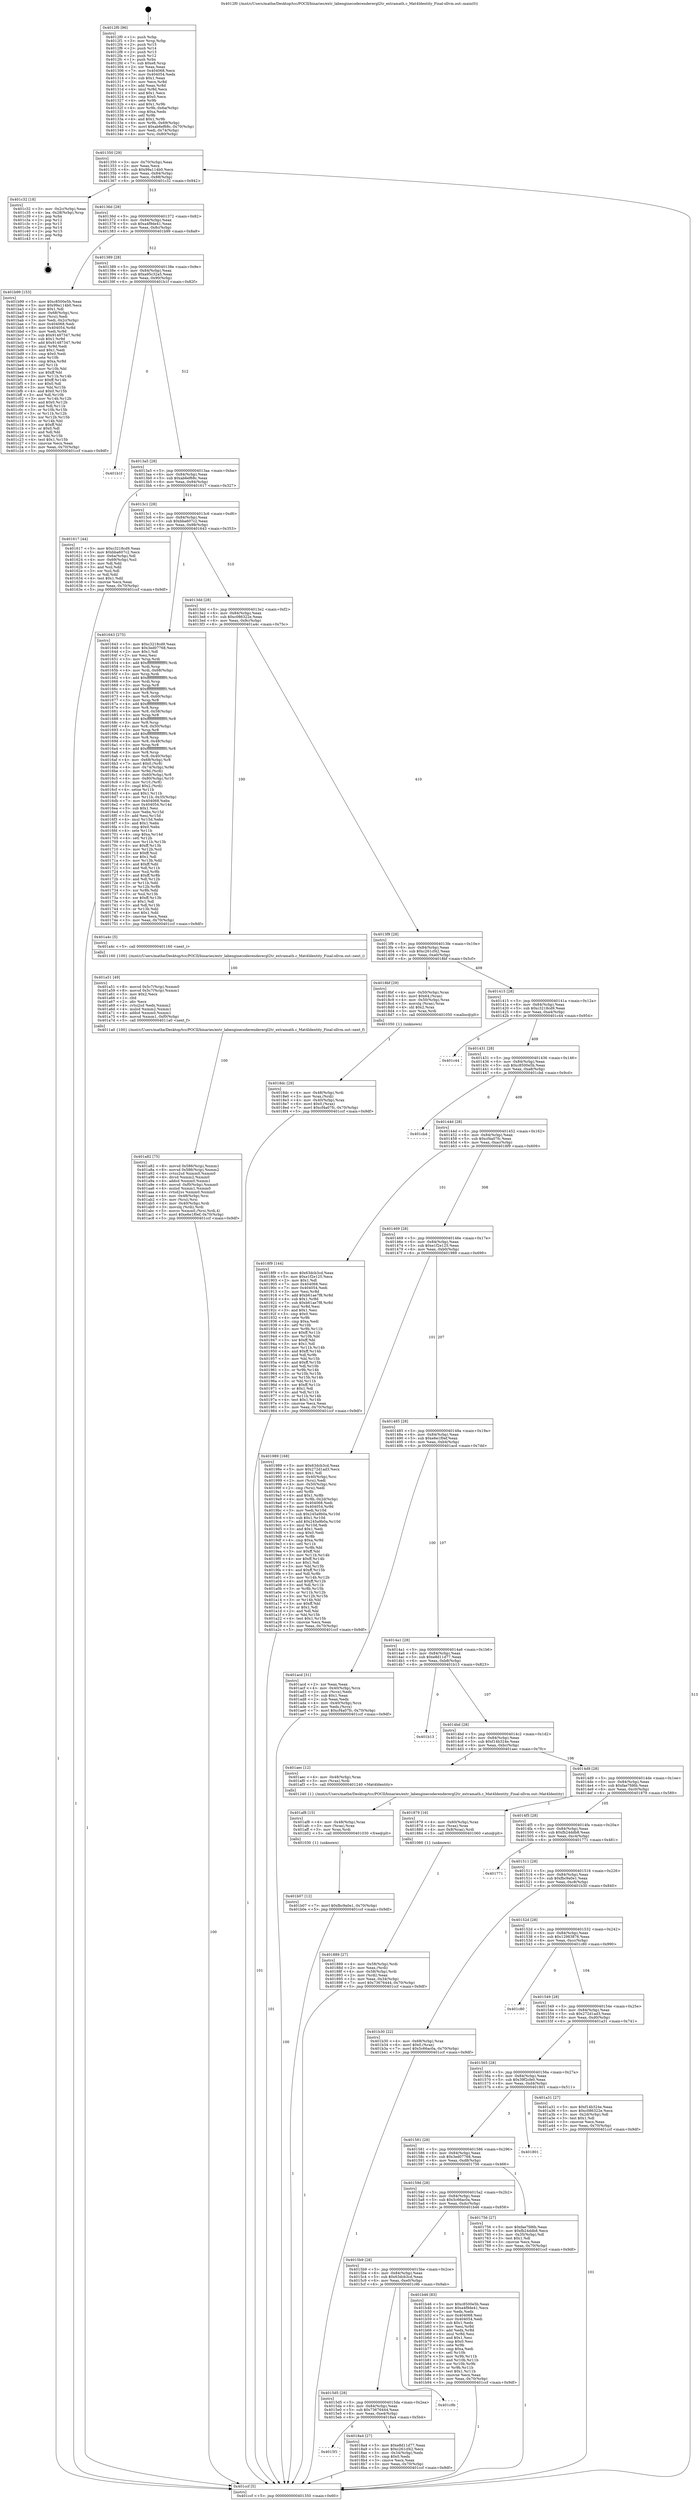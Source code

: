digraph "0x4012f0" {
  label = "0x4012f0 (/mnt/c/Users/mathe/Desktop/tcc/POCII/binaries/extr_labenginecoderenderergl2tr_extramath.c_Mat4Identity_Final-ollvm.out::main(0))"
  labelloc = "t"
  node[shape=record]

  Entry [label="",width=0.3,height=0.3,shape=circle,fillcolor=black,style=filled]
  "0x401350" [label="{
     0x401350 [29]\l
     | [instrs]\l
     &nbsp;&nbsp;0x401350 \<+3\>: mov -0x70(%rbp),%eax\l
     &nbsp;&nbsp;0x401353 \<+2\>: mov %eax,%ecx\l
     &nbsp;&nbsp;0x401355 \<+6\>: sub $0x99a114b0,%ecx\l
     &nbsp;&nbsp;0x40135b \<+6\>: mov %eax,-0x84(%rbp)\l
     &nbsp;&nbsp;0x401361 \<+6\>: mov %ecx,-0x88(%rbp)\l
     &nbsp;&nbsp;0x401367 \<+6\>: je 0000000000401c32 \<main+0x942\>\l
  }"]
  "0x401c32" [label="{
     0x401c32 [18]\l
     | [instrs]\l
     &nbsp;&nbsp;0x401c32 \<+3\>: mov -0x2c(%rbp),%eax\l
     &nbsp;&nbsp;0x401c35 \<+4\>: lea -0x28(%rbp),%rsp\l
     &nbsp;&nbsp;0x401c39 \<+1\>: pop %rbx\l
     &nbsp;&nbsp;0x401c3a \<+2\>: pop %r12\l
     &nbsp;&nbsp;0x401c3c \<+2\>: pop %r13\l
     &nbsp;&nbsp;0x401c3e \<+2\>: pop %r14\l
     &nbsp;&nbsp;0x401c40 \<+2\>: pop %r15\l
     &nbsp;&nbsp;0x401c42 \<+1\>: pop %rbp\l
     &nbsp;&nbsp;0x401c43 \<+1\>: ret\l
  }"]
  "0x40136d" [label="{
     0x40136d [28]\l
     | [instrs]\l
     &nbsp;&nbsp;0x40136d \<+5\>: jmp 0000000000401372 \<main+0x82\>\l
     &nbsp;&nbsp;0x401372 \<+6\>: mov -0x84(%rbp),%eax\l
     &nbsp;&nbsp;0x401378 \<+5\>: sub $0xa4f9de41,%eax\l
     &nbsp;&nbsp;0x40137d \<+6\>: mov %eax,-0x8c(%rbp)\l
     &nbsp;&nbsp;0x401383 \<+6\>: je 0000000000401b99 \<main+0x8a9\>\l
  }"]
  Exit [label="",width=0.3,height=0.3,shape=circle,fillcolor=black,style=filled,peripheries=2]
  "0x401b99" [label="{
     0x401b99 [153]\l
     | [instrs]\l
     &nbsp;&nbsp;0x401b99 \<+5\>: mov $0xc8500e5b,%eax\l
     &nbsp;&nbsp;0x401b9e \<+5\>: mov $0x99a114b0,%ecx\l
     &nbsp;&nbsp;0x401ba3 \<+2\>: mov $0x1,%dl\l
     &nbsp;&nbsp;0x401ba5 \<+4\>: mov -0x68(%rbp),%rsi\l
     &nbsp;&nbsp;0x401ba9 \<+2\>: mov (%rsi),%edi\l
     &nbsp;&nbsp;0x401bab \<+3\>: mov %edi,-0x2c(%rbp)\l
     &nbsp;&nbsp;0x401bae \<+7\>: mov 0x404068,%edi\l
     &nbsp;&nbsp;0x401bb5 \<+8\>: mov 0x404054,%r8d\l
     &nbsp;&nbsp;0x401bbd \<+3\>: mov %edi,%r9d\l
     &nbsp;&nbsp;0x401bc0 \<+7\>: sub $0x91487347,%r9d\l
     &nbsp;&nbsp;0x401bc7 \<+4\>: sub $0x1,%r9d\l
     &nbsp;&nbsp;0x401bcb \<+7\>: add $0x91487347,%r9d\l
     &nbsp;&nbsp;0x401bd2 \<+4\>: imul %r9d,%edi\l
     &nbsp;&nbsp;0x401bd6 \<+3\>: and $0x1,%edi\l
     &nbsp;&nbsp;0x401bd9 \<+3\>: cmp $0x0,%edi\l
     &nbsp;&nbsp;0x401bdc \<+4\>: sete %r10b\l
     &nbsp;&nbsp;0x401be0 \<+4\>: cmp $0xa,%r8d\l
     &nbsp;&nbsp;0x401be4 \<+4\>: setl %r11b\l
     &nbsp;&nbsp;0x401be8 \<+3\>: mov %r10b,%bl\l
     &nbsp;&nbsp;0x401beb \<+3\>: xor $0xff,%bl\l
     &nbsp;&nbsp;0x401bee \<+3\>: mov %r11b,%r14b\l
     &nbsp;&nbsp;0x401bf1 \<+4\>: xor $0xff,%r14b\l
     &nbsp;&nbsp;0x401bf5 \<+3\>: xor $0x0,%dl\l
     &nbsp;&nbsp;0x401bf8 \<+3\>: mov %bl,%r15b\l
     &nbsp;&nbsp;0x401bfb \<+4\>: and $0x0,%r15b\l
     &nbsp;&nbsp;0x401bff \<+3\>: and %dl,%r10b\l
     &nbsp;&nbsp;0x401c02 \<+3\>: mov %r14b,%r12b\l
     &nbsp;&nbsp;0x401c05 \<+4\>: and $0x0,%r12b\l
     &nbsp;&nbsp;0x401c09 \<+3\>: and %dl,%r11b\l
     &nbsp;&nbsp;0x401c0c \<+3\>: or %r10b,%r15b\l
     &nbsp;&nbsp;0x401c0f \<+3\>: or %r11b,%r12b\l
     &nbsp;&nbsp;0x401c12 \<+3\>: xor %r12b,%r15b\l
     &nbsp;&nbsp;0x401c15 \<+3\>: or %r14b,%bl\l
     &nbsp;&nbsp;0x401c18 \<+3\>: xor $0xff,%bl\l
     &nbsp;&nbsp;0x401c1b \<+3\>: or $0x0,%dl\l
     &nbsp;&nbsp;0x401c1e \<+2\>: and %dl,%bl\l
     &nbsp;&nbsp;0x401c20 \<+3\>: or %bl,%r15b\l
     &nbsp;&nbsp;0x401c23 \<+4\>: test $0x1,%r15b\l
     &nbsp;&nbsp;0x401c27 \<+3\>: cmovne %ecx,%eax\l
     &nbsp;&nbsp;0x401c2a \<+3\>: mov %eax,-0x70(%rbp)\l
     &nbsp;&nbsp;0x401c2d \<+5\>: jmp 0000000000401ccf \<main+0x9df\>\l
  }"]
  "0x401389" [label="{
     0x401389 [28]\l
     | [instrs]\l
     &nbsp;&nbsp;0x401389 \<+5\>: jmp 000000000040138e \<main+0x9e\>\l
     &nbsp;&nbsp;0x40138e \<+6\>: mov -0x84(%rbp),%eax\l
     &nbsp;&nbsp;0x401394 \<+5\>: sub $0xa95c32a5,%eax\l
     &nbsp;&nbsp;0x401399 \<+6\>: mov %eax,-0x90(%rbp)\l
     &nbsp;&nbsp;0x40139f \<+6\>: je 0000000000401b1f \<main+0x82f\>\l
  }"]
  "0x401b07" [label="{
     0x401b07 [12]\l
     | [instrs]\l
     &nbsp;&nbsp;0x401b07 \<+7\>: movl $0xfbc9a0e1,-0x70(%rbp)\l
     &nbsp;&nbsp;0x401b0e \<+5\>: jmp 0000000000401ccf \<main+0x9df\>\l
  }"]
  "0x401b1f" [label="{
     0x401b1f\l
  }", style=dashed]
  "0x4013a5" [label="{
     0x4013a5 [28]\l
     | [instrs]\l
     &nbsp;&nbsp;0x4013a5 \<+5\>: jmp 00000000004013aa \<main+0xba\>\l
     &nbsp;&nbsp;0x4013aa \<+6\>: mov -0x84(%rbp),%eax\l
     &nbsp;&nbsp;0x4013b0 \<+5\>: sub $0xab6ef68c,%eax\l
     &nbsp;&nbsp;0x4013b5 \<+6\>: mov %eax,-0x94(%rbp)\l
     &nbsp;&nbsp;0x4013bb \<+6\>: je 0000000000401617 \<main+0x327\>\l
  }"]
  "0x401af8" [label="{
     0x401af8 [15]\l
     | [instrs]\l
     &nbsp;&nbsp;0x401af8 \<+4\>: mov -0x48(%rbp),%rax\l
     &nbsp;&nbsp;0x401afc \<+3\>: mov (%rax),%rax\l
     &nbsp;&nbsp;0x401aff \<+3\>: mov %rax,%rdi\l
     &nbsp;&nbsp;0x401b02 \<+5\>: call 0000000000401030 \<free@plt\>\l
     | [calls]\l
     &nbsp;&nbsp;0x401030 \{1\} (unknown)\l
  }"]
  "0x401617" [label="{
     0x401617 [44]\l
     | [instrs]\l
     &nbsp;&nbsp;0x401617 \<+5\>: mov $0xc3218cd9,%eax\l
     &nbsp;&nbsp;0x40161c \<+5\>: mov $0xbba607c2,%ecx\l
     &nbsp;&nbsp;0x401621 \<+3\>: mov -0x6a(%rbp),%dl\l
     &nbsp;&nbsp;0x401624 \<+4\>: mov -0x69(%rbp),%sil\l
     &nbsp;&nbsp;0x401628 \<+3\>: mov %dl,%dil\l
     &nbsp;&nbsp;0x40162b \<+3\>: and %sil,%dil\l
     &nbsp;&nbsp;0x40162e \<+3\>: xor %sil,%dl\l
     &nbsp;&nbsp;0x401631 \<+3\>: or %dl,%dil\l
     &nbsp;&nbsp;0x401634 \<+4\>: test $0x1,%dil\l
     &nbsp;&nbsp;0x401638 \<+3\>: cmovne %ecx,%eax\l
     &nbsp;&nbsp;0x40163b \<+3\>: mov %eax,-0x70(%rbp)\l
     &nbsp;&nbsp;0x40163e \<+5\>: jmp 0000000000401ccf \<main+0x9df\>\l
  }"]
  "0x4013c1" [label="{
     0x4013c1 [28]\l
     | [instrs]\l
     &nbsp;&nbsp;0x4013c1 \<+5\>: jmp 00000000004013c6 \<main+0xd6\>\l
     &nbsp;&nbsp;0x4013c6 \<+6\>: mov -0x84(%rbp),%eax\l
     &nbsp;&nbsp;0x4013cc \<+5\>: sub $0xbba607c2,%eax\l
     &nbsp;&nbsp;0x4013d1 \<+6\>: mov %eax,-0x98(%rbp)\l
     &nbsp;&nbsp;0x4013d7 \<+6\>: je 0000000000401643 \<main+0x353\>\l
  }"]
  "0x401ccf" [label="{
     0x401ccf [5]\l
     | [instrs]\l
     &nbsp;&nbsp;0x401ccf \<+5\>: jmp 0000000000401350 \<main+0x60\>\l
  }"]
  "0x4012f0" [label="{
     0x4012f0 [96]\l
     | [instrs]\l
     &nbsp;&nbsp;0x4012f0 \<+1\>: push %rbp\l
     &nbsp;&nbsp;0x4012f1 \<+3\>: mov %rsp,%rbp\l
     &nbsp;&nbsp;0x4012f4 \<+2\>: push %r15\l
     &nbsp;&nbsp;0x4012f6 \<+2\>: push %r14\l
     &nbsp;&nbsp;0x4012f8 \<+2\>: push %r13\l
     &nbsp;&nbsp;0x4012fa \<+2\>: push %r12\l
     &nbsp;&nbsp;0x4012fc \<+1\>: push %rbx\l
     &nbsp;&nbsp;0x4012fd \<+7\>: sub $0xe8,%rsp\l
     &nbsp;&nbsp;0x401304 \<+2\>: xor %eax,%eax\l
     &nbsp;&nbsp;0x401306 \<+7\>: mov 0x404068,%ecx\l
     &nbsp;&nbsp;0x40130d \<+7\>: mov 0x404054,%edx\l
     &nbsp;&nbsp;0x401314 \<+3\>: sub $0x1,%eax\l
     &nbsp;&nbsp;0x401317 \<+3\>: mov %ecx,%r8d\l
     &nbsp;&nbsp;0x40131a \<+3\>: add %eax,%r8d\l
     &nbsp;&nbsp;0x40131d \<+4\>: imul %r8d,%ecx\l
     &nbsp;&nbsp;0x401321 \<+3\>: and $0x1,%ecx\l
     &nbsp;&nbsp;0x401324 \<+3\>: cmp $0x0,%ecx\l
     &nbsp;&nbsp;0x401327 \<+4\>: sete %r9b\l
     &nbsp;&nbsp;0x40132b \<+4\>: and $0x1,%r9b\l
     &nbsp;&nbsp;0x40132f \<+4\>: mov %r9b,-0x6a(%rbp)\l
     &nbsp;&nbsp;0x401333 \<+3\>: cmp $0xa,%edx\l
     &nbsp;&nbsp;0x401336 \<+4\>: setl %r9b\l
     &nbsp;&nbsp;0x40133a \<+4\>: and $0x1,%r9b\l
     &nbsp;&nbsp;0x40133e \<+4\>: mov %r9b,-0x69(%rbp)\l
     &nbsp;&nbsp;0x401342 \<+7\>: movl $0xab6ef68c,-0x70(%rbp)\l
     &nbsp;&nbsp;0x401349 \<+3\>: mov %edi,-0x74(%rbp)\l
     &nbsp;&nbsp;0x40134c \<+4\>: mov %rsi,-0x80(%rbp)\l
  }"]
  "0x401a82" [label="{
     0x401a82 [75]\l
     | [instrs]\l
     &nbsp;&nbsp;0x401a82 \<+8\>: movsd 0x586(%rip),%xmm1\l
     &nbsp;&nbsp;0x401a8a \<+8\>: movsd 0x586(%rip),%xmm2\l
     &nbsp;&nbsp;0x401a92 \<+4\>: cvtss2sd %xmm0,%xmm0\l
     &nbsp;&nbsp;0x401a96 \<+4\>: divsd %xmm2,%xmm0\l
     &nbsp;&nbsp;0x401a9a \<+4\>: addsd %xmm0,%xmm1\l
     &nbsp;&nbsp;0x401a9e \<+8\>: movsd -0xf0(%rbp),%xmm0\l
     &nbsp;&nbsp;0x401aa6 \<+4\>: mulsd %xmm1,%xmm0\l
     &nbsp;&nbsp;0x401aaa \<+4\>: cvtsd2ss %xmm0,%xmm0\l
     &nbsp;&nbsp;0x401aae \<+4\>: mov -0x48(%rbp),%rsi\l
     &nbsp;&nbsp;0x401ab2 \<+3\>: mov (%rsi),%rsi\l
     &nbsp;&nbsp;0x401ab5 \<+4\>: mov -0x40(%rbp),%rdi\l
     &nbsp;&nbsp;0x401ab9 \<+3\>: movslq (%rdi),%rdi\l
     &nbsp;&nbsp;0x401abc \<+5\>: movss %xmm0,(%rsi,%rdi,4)\l
     &nbsp;&nbsp;0x401ac1 \<+7\>: movl $0xe6e1f0ef,-0x70(%rbp)\l
     &nbsp;&nbsp;0x401ac8 \<+5\>: jmp 0000000000401ccf \<main+0x9df\>\l
  }"]
  "0x401643" [label="{
     0x401643 [275]\l
     | [instrs]\l
     &nbsp;&nbsp;0x401643 \<+5\>: mov $0xc3218cd9,%eax\l
     &nbsp;&nbsp;0x401648 \<+5\>: mov $0x3ed07768,%ecx\l
     &nbsp;&nbsp;0x40164d \<+2\>: mov $0x1,%dl\l
     &nbsp;&nbsp;0x40164f \<+2\>: xor %esi,%esi\l
     &nbsp;&nbsp;0x401651 \<+3\>: mov %rsp,%rdi\l
     &nbsp;&nbsp;0x401654 \<+4\>: add $0xfffffffffffffff0,%rdi\l
     &nbsp;&nbsp;0x401658 \<+3\>: mov %rdi,%rsp\l
     &nbsp;&nbsp;0x40165b \<+4\>: mov %rdi,-0x68(%rbp)\l
     &nbsp;&nbsp;0x40165f \<+3\>: mov %rsp,%rdi\l
     &nbsp;&nbsp;0x401662 \<+4\>: add $0xfffffffffffffff0,%rdi\l
     &nbsp;&nbsp;0x401666 \<+3\>: mov %rdi,%rsp\l
     &nbsp;&nbsp;0x401669 \<+3\>: mov %rsp,%r8\l
     &nbsp;&nbsp;0x40166c \<+4\>: add $0xfffffffffffffff0,%r8\l
     &nbsp;&nbsp;0x401670 \<+3\>: mov %r8,%rsp\l
     &nbsp;&nbsp;0x401673 \<+4\>: mov %r8,-0x60(%rbp)\l
     &nbsp;&nbsp;0x401677 \<+3\>: mov %rsp,%r8\l
     &nbsp;&nbsp;0x40167a \<+4\>: add $0xfffffffffffffff0,%r8\l
     &nbsp;&nbsp;0x40167e \<+3\>: mov %r8,%rsp\l
     &nbsp;&nbsp;0x401681 \<+4\>: mov %r8,-0x58(%rbp)\l
     &nbsp;&nbsp;0x401685 \<+3\>: mov %rsp,%r8\l
     &nbsp;&nbsp;0x401688 \<+4\>: add $0xfffffffffffffff0,%r8\l
     &nbsp;&nbsp;0x40168c \<+3\>: mov %r8,%rsp\l
     &nbsp;&nbsp;0x40168f \<+4\>: mov %r8,-0x50(%rbp)\l
     &nbsp;&nbsp;0x401693 \<+3\>: mov %rsp,%r8\l
     &nbsp;&nbsp;0x401696 \<+4\>: add $0xfffffffffffffff0,%r8\l
     &nbsp;&nbsp;0x40169a \<+3\>: mov %r8,%rsp\l
     &nbsp;&nbsp;0x40169d \<+4\>: mov %r8,-0x48(%rbp)\l
     &nbsp;&nbsp;0x4016a1 \<+3\>: mov %rsp,%r8\l
     &nbsp;&nbsp;0x4016a4 \<+4\>: add $0xfffffffffffffff0,%r8\l
     &nbsp;&nbsp;0x4016a8 \<+3\>: mov %r8,%rsp\l
     &nbsp;&nbsp;0x4016ab \<+4\>: mov %r8,-0x40(%rbp)\l
     &nbsp;&nbsp;0x4016af \<+4\>: mov -0x68(%rbp),%r8\l
     &nbsp;&nbsp;0x4016b3 \<+7\>: movl $0x0,(%r8)\l
     &nbsp;&nbsp;0x4016ba \<+4\>: mov -0x74(%rbp),%r9d\l
     &nbsp;&nbsp;0x4016be \<+3\>: mov %r9d,(%rdi)\l
     &nbsp;&nbsp;0x4016c1 \<+4\>: mov -0x60(%rbp),%r8\l
     &nbsp;&nbsp;0x4016c5 \<+4\>: mov -0x80(%rbp),%r10\l
     &nbsp;&nbsp;0x4016c9 \<+3\>: mov %r10,(%r8)\l
     &nbsp;&nbsp;0x4016cc \<+3\>: cmpl $0x2,(%rdi)\l
     &nbsp;&nbsp;0x4016cf \<+4\>: setne %r11b\l
     &nbsp;&nbsp;0x4016d3 \<+4\>: and $0x1,%r11b\l
     &nbsp;&nbsp;0x4016d7 \<+4\>: mov %r11b,-0x35(%rbp)\l
     &nbsp;&nbsp;0x4016db \<+7\>: mov 0x404068,%ebx\l
     &nbsp;&nbsp;0x4016e2 \<+8\>: mov 0x404054,%r14d\l
     &nbsp;&nbsp;0x4016ea \<+3\>: sub $0x1,%esi\l
     &nbsp;&nbsp;0x4016ed \<+3\>: mov %ebx,%r15d\l
     &nbsp;&nbsp;0x4016f0 \<+3\>: add %esi,%r15d\l
     &nbsp;&nbsp;0x4016f3 \<+4\>: imul %r15d,%ebx\l
     &nbsp;&nbsp;0x4016f7 \<+3\>: and $0x1,%ebx\l
     &nbsp;&nbsp;0x4016fa \<+3\>: cmp $0x0,%ebx\l
     &nbsp;&nbsp;0x4016fd \<+4\>: sete %r11b\l
     &nbsp;&nbsp;0x401701 \<+4\>: cmp $0xa,%r14d\l
     &nbsp;&nbsp;0x401705 \<+4\>: setl %r12b\l
     &nbsp;&nbsp;0x401709 \<+3\>: mov %r11b,%r13b\l
     &nbsp;&nbsp;0x40170c \<+4\>: xor $0xff,%r13b\l
     &nbsp;&nbsp;0x401710 \<+3\>: mov %r12b,%sil\l
     &nbsp;&nbsp;0x401713 \<+4\>: xor $0xff,%sil\l
     &nbsp;&nbsp;0x401717 \<+3\>: xor $0x1,%dl\l
     &nbsp;&nbsp;0x40171a \<+3\>: mov %r13b,%dil\l
     &nbsp;&nbsp;0x40171d \<+4\>: and $0xff,%dil\l
     &nbsp;&nbsp;0x401721 \<+3\>: and %dl,%r11b\l
     &nbsp;&nbsp;0x401724 \<+3\>: mov %sil,%r8b\l
     &nbsp;&nbsp;0x401727 \<+4\>: and $0xff,%r8b\l
     &nbsp;&nbsp;0x40172b \<+3\>: and %dl,%r12b\l
     &nbsp;&nbsp;0x40172e \<+3\>: or %r11b,%dil\l
     &nbsp;&nbsp;0x401731 \<+3\>: or %r12b,%r8b\l
     &nbsp;&nbsp;0x401734 \<+3\>: xor %r8b,%dil\l
     &nbsp;&nbsp;0x401737 \<+3\>: or %sil,%r13b\l
     &nbsp;&nbsp;0x40173a \<+4\>: xor $0xff,%r13b\l
     &nbsp;&nbsp;0x40173e \<+3\>: or $0x1,%dl\l
     &nbsp;&nbsp;0x401741 \<+3\>: and %dl,%r13b\l
     &nbsp;&nbsp;0x401744 \<+3\>: or %r13b,%dil\l
     &nbsp;&nbsp;0x401747 \<+4\>: test $0x1,%dil\l
     &nbsp;&nbsp;0x40174b \<+3\>: cmovne %ecx,%eax\l
     &nbsp;&nbsp;0x40174e \<+3\>: mov %eax,-0x70(%rbp)\l
     &nbsp;&nbsp;0x401751 \<+5\>: jmp 0000000000401ccf \<main+0x9df\>\l
  }"]
  "0x4013dd" [label="{
     0x4013dd [28]\l
     | [instrs]\l
     &nbsp;&nbsp;0x4013dd \<+5\>: jmp 00000000004013e2 \<main+0xf2\>\l
     &nbsp;&nbsp;0x4013e2 \<+6\>: mov -0x84(%rbp),%eax\l
     &nbsp;&nbsp;0x4013e8 \<+5\>: sub $0xc086322e,%eax\l
     &nbsp;&nbsp;0x4013ed \<+6\>: mov %eax,-0x9c(%rbp)\l
     &nbsp;&nbsp;0x4013f3 \<+6\>: je 0000000000401a4c \<main+0x75c\>\l
  }"]
  "0x401a51" [label="{
     0x401a51 [49]\l
     | [instrs]\l
     &nbsp;&nbsp;0x401a51 \<+8\>: movsd 0x5c7(%rip),%xmm0\l
     &nbsp;&nbsp;0x401a59 \<+8\>: movsd 0x5c7(%rip),%xmm1\l
     &nbsp;&nbsp;0x401a61 \<+5\>: mov $0x2,%ecx\l
     &nbsp;&nbsp;0x401a66 \<+1\>: cltd\l
     &nbsp;&nbsp;0x401a67 \<+2\>: idiv %ecx\l
     &nbsp;&nbsp;0x401a69 \<+4\>: cvtsi2sd %edx,%xmm2\l
     &nbsp;&nbsp;0x401a6d \<+4\>: mulsd %xmm2,%xmm1\l
     &nbsp;&nbsp;0x401a71 \<+4\>: addsd %xmm0,%xmm1\l
     &nbsp;&nbsp;0x401a75 \<+8\>: movsd %xmm1,-0xf0(%rbp)\l
     &nbsp;&nbsp;0x401a7d \<+5\>: call 00000000004011a0 \<next_f\>\l
     | [calls]\l
     &nbsp;&nbsp;0x4011a0 \{100\} (/mnt/c/Users/mathe/Desktop/tcc/POCII/binaries/extr_labenginecoderenderergl2tr_extramath.c_Mat4Identity_Final-ollvm.out::next_f)\l
  }"]
  "0x4018dc" [label="{
     0x4018dc [29]\l
     | [instrs]\l
     &nbsp;&nbsp;0x4018dc \<+4\>: mov -0x48(%rbp),%rdi\l
     &nbsp;&nbsp;0x4018e0 \<+3\>: mov %rax,(%rdi)\l
     &nbsp;&nbsp;0x4018e3 \<+4\>: mov -0x40(%rbp),%rax\l
     &nbsp;&nbsp;0x4018e7 \<+6\>: movl $0x0,(%rax)\l
     &nbsp;&nbsp;0x4018ed \<+7\>: movl $0xcf4a07fc,-0x70(%rbp)\l
     &nbsp;&nbsp;0x4018f4 \<+5\>: jmp 0000000000401ccf \<main+0x9df\>\l
  }"]
  "0x401a4c" [label="{
     0x401a4c [5]\l
     | [instrs]\l
     &nbsp;&nbsp;0x401a4c \<+5\>: call 0000000000401160 \<next_i\>\l
     | [calls]\l
     &nbsp;&nbsp;0x401160 \{100\} (/mnt/c/Users/mathe/Desktop/tcc/POCII/binaries/extr_labenginecoderenderergl2tr_extramath.c_Mat4Identity_Final-ollvm.out::next_i)\l
  }"]
  "0x4013f9" [label="{
     0x4013f9 [28]\l
     | [instrs]\l
     &nbsp;&nbsp;0x4013f9 \<+5\>: jmp 00000000004013fe \<main+0x10e\>\l
     &nbsp;&nbsp;0x4013fe \<+6\>: mov -0x84(%rbp),%eax\l
     &nbsp;&nbsp;0x401404 \<+5\>: sub $0xc261cf42,%eax\l
     &nbsp;&nbsp;0x401409 \<+6\>: mov %eax,-0xa0(%rbp)\l
     &nbsp;&nbsp;0x40140f \<+6\>: je 00000000004018bf \<main+0x5cf\>\l
  }"]
  "0x4015f1" [label="{
     0x4015f1\l
  }", style=dashed]
  "0x4018bf" [label="{
     0x4018bf [29]\l
     | [instrs]\l
     &nbsp;&nbsp;0x4018bf \<+4\>: mov -0x50(%rbp),%rax\l
     &nbsp;&nbsp;0x4018c3 \<+6\>: movl $0x64,(%rax)\l
     &nbsp;&nbsp;0x4018c9 \<+4\>: mov -0x50(%rbp),%rax\l
     &nbsp;&nbsp;0x4018cd \<+3\>: movslq (%rax),%rax\l
     &nbsp;&nbsp;0x4018d0 \<+4\>: shl $0x2,%rax\l
     &nbsp;&nbsp;0x4018d4 \<+3\>: mov %rax,%rdi\l
     &nbsp;&nbsp;0x4018d7 \<+5\>: call 0000000000401050 \<malloc@plt\>\l
     | [calls]\l
     &nbsp;&nbsp;0x401050 \{1\} (unknown)\l
  }"]
  "0x401415" [label="{
     0x401415 [28]\l
     | [instrs]\l
     &nbsp;&nbsp;0x401415 \<+5\>: jmp 000000000040141a \<main+0x12a\>\l
     &nbsp;&nbsp;0x40141a \<+6\>: mov -0x84(%rbp),%eax\l
     &nbsp;&nbsp;0x401420 \<+5\>: sub $0xc3218cd9,%eax\l
     &nbsp;&nbsp;0x401425 \<+6\>: mov %eax,-0xa4(%rbp)\l
     &nbsp;&nbsp;0x40142b \<+6\>: je 0000000000401c44 \<main+0x954\>\l
  }"]
  "0x4018a4" [label="{
     0x4018a4 [27]\l
     | [instrs]\l
     &nbsp;&nbsp;0x4018a4 \<+5\>: mov $0xe8d11d77,%eax\l
     &nbsp;&nbsp;0x4018a9 \<+5\>: mov $0xc261cf42,%ecx\l
     &nbsp;&nbsp;0x4018ae \<+3\>: mov -0x34(%rbp),%edx\l
     &nbsp;&nbsp;0x4018b1 \<+3\>: cmp $0x0,%edx\l
     &nbsp;&nbsp;0x4018b4 \<+3\>: cmove %ecx,%eax\l
     &nbsp;&nbsp;0x4018b7 \<+3\>: mov %eax,-0x70(%rbp)\l
     &nbsp;&nbsp;0x4018ba \<+5\>: jmp 0000000000401ccf \<main+0x9df\>\l
  }"]
  "0x401c44" [label="{
     0x401c44\l
  }", style=dashed]
  "0x401431" [label="{
     0x401431 [28]\l
     | [instrs]\l
     &nbsp;&nbsp;0x401431 \<+5\>: jmp 0000000000401436 \<main+0x146\>\l
     &nbsp;&nbsp;0x401436 \<+6\>: mov -0x84(%rbp),%eax\l
     &nbsp;&nbsp;0x40143c \<+5\>: sub $0xc8500e5b,%eax\l
     &nbsp;&nbsp;0x401441 \<+6\>: mov %eax,-0xa8(%rbp)\l
     &nbsp;&nbsp;0x401447 \<+6\>: je 0000000000401cbd \<main+0x9cd\>\l
  }"]
  "0x4015d5" [label="{
     0x4015d5 [28]\l
     | [instrs]\l
     &nbsp;&nbsp;0x4015d5 \<+5\>: jmp 00000000004015da \<main+0x2ea\>\l
     &nbsp;&nbsp;0x4015da \<+6\>: mov -0x84(%rbp),%eax\l
     &nbsp;&nbsp;0x4015e0 \<+5\>: sub $0x73676444,%eax\l
     &nbsp;&nbsp;0x4015e5 \<+6\>: mov %eax,-0xe4(%rbp)\l
     &nbsp;&nbsp;0x4015eb \<+6\>: je 00000000004018a4 \<main+0x5b4\>\l
  }"]
  "0x401cbd" [label="{
     0x401cbd\l
  }", style=dashed]
  "0x40144d" [label="{
     0x40144d [28]\l
     | [instrs]\l
     &nbsp;&nbsp;0x40144d \<+5\>: jmp 0000000000401452 \<main+0x162\>\l
     &nbsp;&nbsp;0x401452 \<+6\>: mov -0x84(%rbp),%eax\l
     &nbsp;&nbsp;0x401458 \<+5\>: sub $0xcf4a07fc,%eax\l
     &nbsp;&nbsp;0x40145d \<+6\>: mov %eax,-0xac(%rbp)\l
     &nbsp;&nbsp;0x401463 \<+6\>: je 00000000004018f9 \<main+0x609\>\l
  }"]
  "0x401c9b" [label="{
     0x401c9b\l
  }", style=dashed]
  "0x4018f9" [label="{
     0x4018f9 [144]\l
     | [instrs]\l
     &nbsp;&nbsp;0x4018f9 \<+5\>: mov $0x63dcb3cd,%eax\l
     &nbsp;&nbsp;0x4018fe \<+5\>: mov $0xe1f2e125,%ecx\l
     &nbsp;&nbsp;0x401903 \<+2\>: mov $0x1,%dl\l
     &nbsp;&nbsp;0x401905 \<+7\>: mov 0x404068,%esi\l
     &nbsp;&nbsp;0x40190c \<+7\>: mov 0x404054,%edi\l
     &nbsp;&nbsp;0x401913 \<+3\>: mov %esi,%r8d\l
     &nbsp;&nbsp;0x401916 \<+7\>: add $0xb61ae7f8,%r8d\l
     &nbsp;&nbsp;0x40191d \<+4\>: sub $0x1,%r8d\l
     &nbsp;&nbsp;0x401921 \<+7\>: sub $0xb61ae7f8,%r8d\l
     &nbsp;&nbsp;0x401928 \<+4\>: imul %r8d,%esi\l
     &nbsp;&nbsp;0x40192c \<+3\>: and $0x1,%esi\l
     &nbsp;&nbsp;0x40192f \<+3\>: cmp $0x0,%esi\l
     &nbsp;&nbsp;0x401932 \<+4\>: sete %r9b\l
     &nbsp;&nbsp;0x401936 \<+3\>: cmp $0xa,%edi\l
     &nbsp;&nbsp;0x401939 \<+4\>: setl %r10b\l
     &nbsp;&nbsp;0x40193d \<+3\>: mov %r9b,%r11b\l
     &nbsp;&nbsp;0x401940 \<+4\>: xor $0xff,%r11b\l
     &nbsp;&nbsp;0x401944 \<+3\>: mov %r10b,%bl\l
     &nbsp;&nbsp;0x401947 \<+3\>: xor $0xff,%bl\l
     &nbsp;&nbsp;0x40194a \<+3\>: xor $0x1,%dl\l
     &nbsp;&nbsp;0x40194d \<+3\>: mov %r11b,%r14b\l
     &nbsp;&nbsp;0x401950 \<+4\>: and $0xff,%r14b\l
     &nbsp;&nbsp;0x401954 \<+3\>: and %dl,%r9b\l
     &nbsp;&nbsp;0x401957 \<+3\>: mov %bl,%r15b\l
     &nbsp;&nbsp;0x40195a \<+4\>: and $0xff,%r15b\l
     &nbsp;&nbsp;0x40195e \<+3\>: and %dl,%r10b\l
     &nbsp;&nbsp;0x401961 \<+3\>: or %r9b,%r14b\l
     &nbsp;&nbsp;0x401964 \<+3\>: or %r10b,%r15b\l
     &nbsp;&nbsp;0x401967 \<+3\>: xor %r15b,%r14b\l
     &nbsp;&nbsp;0x40196a \<+3\>: or %bl,%r11b\l
     &nbsp;&nbsp;0x40196d \<+4\>: xor $0xff,%r11b\l
     &nbsp;&nbsp;0x401971 \<+3\>: or $0x1,%dl\l
     &nbsp;&nbsp;0x401974 \<+3\>: and %dl,%r11b\l
     &nbsp;&nbsp;0x401977 \<+3\>: or %r11b,%r14b\l
     &nbsp;&nbsp;0x40197a \<+4\>: test $0x1,%r14b\l
     &nbsp;&nbsp;0x40197e \<+3\>: cmovne %ecx,%eax\l
     &nbsp;&nbsp;0x401981 \<+3\>: mov %eax,-0x70(%rbp)\l
     &nbsp;&nbsp;0x401984 \<+5\>: jmp 0000000000401ccf \<main+0x9df\>\l
  }"]
  "0x401469" [label="{
     0x401469 [28]\l
     | [instrs]\l
     &nbsp;&nbsp;0x401469 \<+5\>: jmp 000000000040146e \<main+0x17e\>\l
     &nbsp;&nbsp;0x40146e \<+6\>: mov -0x84(%rbp),%eax\l
     &nbsp;&nbsp;0x401474 \<+5\>: sub $0xe1f2e125,%eax\l
     &nbsp;&nbsp;0x401479 \<+6\>: mov %eax,-0xb0(%rbp)\l
     &nbsp;&nbsp;0x40147f \<+6\>: je 0000000000401989 \<main+0x699\>\l
  }"]
  "0x4015b9" [label="{
     0x4015b9 [28]\l
     | [instrs]\l
     &nbsp;&nbsp;0x4015b9 \<+5\>: jmp 00000000004015be \<main+0x2ce\>\l
     &nbsp;&nbsp;0x4015be \<+6\>: mov -0x84(%rbp),%eax\l
     &nbsp;&nbsp;0x4015c4 \<+5\>: sub $0x63dcb3cd,%eax\l
     &nbsp;&nbsp;0x4015c9 \<+6\>: mov %eax,-0xe0(%rbp)\l
     &nbsp;&nbsp;0x4015cf \<+6\>: je 0000000000401c9b \<main+0x9ab\>\l
  }"]
  "0x401989" [label="{
     0x401989 [168]\l
     | [instrs]\l
     &nbsp;&nbsp;0x401989 \<+5\>: mov $0x63dcb3cd,%eax\l
     &nbsp;&nbsp;0x40198e \<+5\>: mov $0x272d1ad3,%ecx\l
     &nbsp;&nbsp;0x401993 \<+2\>: mov $0x1,%dl\l
     &nbsp;&nbsp;0x401995 \<+4\>: mov -0x40(%rbp),%rsi\l
     &nbsp;&nbsp;0x401999 \<+2\>: mov (%rsi),%edi\l
     &nbsp;&nbsp;0x40199b \<+4\>: mov -0x50(%rbp),%rsi\l
     &nbsp;&nbsp;0x40199f \<+2\>: cmp (%rsi),%edi\l
     &nbsp;&nbsp;0x4019a1 \<+4\>: setl %r8b\l
     &nbsp;&nbsp;0x4019a5 \<+4\>: and $0x1,%r8b\l
     &nbsp;&nbsp;0x4019a9 \<+4\>: mov %r8b,-0x2d(%rbp)\l
     &nbsp;&nbsp;0x4019ad \<+7\>: mov 0x404068,%edi\l
     &nbsp;&nbsp;0x4019b4 \<+8\>: mov 0x404054,%r9d\l
     &nbsp;&nbsp;0x4019bc \<+3\>: mov %edi,%r10d\l
     &nbsp;&nbsp;0x4019bf \<+7\>: sub $0x245a9b0a,%r10d\l
     &nbsp;&nbsp;0x4019c6 \<+4\>: sub $0x1,%r10d\l
     &nbsp;&nbsp;0x4019ca \<+7\>: add $0x245a9b0a,%r10d\l
     &nbsp;&nbsp;0x4019d1 \<+4\>: imul %r10d,%edi\l
     &nbsp;&nbsp;0x4019d5 \<+3\>: and $0x1,%edi\l
     &nbsp;&nbsp;0x4019d8 \<+3\>: cmp $0x0,%edi\l
     &nbsp;&nbsp;0x4019db \<+4\>: sete %r8b\l
     &nbsp;&nbsp;0x4019df \<+4\>: cmp $0xa,%r9d\l
     &nbsp;&nbsp;0x4019e3 \<+4\>: setl %r11b\l
     &nbsp;&nbsp;0x4019e7 \<+3\>: mov %r8b,%bl\l
     &nbsp;&nbsp;0x4019ea \<+3\>: xor $0xff,%bl\l
     &nbsp;&nbsp;0x4019ed \<+3\>: mov %r11b,%r14b\l
     &nbsp;&nbsp;0x4019f0 \<+4\>: xor $0xff,%r14b\l
     &nbsp;&nbsp;0x4019f4 \<+3\>: xor $0x1,%dl\l
     &nbsp;&nbsp;0x4019f7 \<+3\>: mov %bl,%r15b\l
     &nbsp;&nbsp;0x4019fa \<+4\>: and $0xff,%r15b\l
     &nbsp;&nbsp;0x4019fe \<+3\>: and %dl,%r8b\l
     &nbsp;&nbsp;0x401a01 \<+3\>: mov %r14b,%r12b\l
     &nbsp;&nbsp;0x401a04 \<+4\>: and $0xff,%r12b\l
     &nbsp;&nbsp;0x401a08 \<+3\>: and %dl,%r11b\l
     &nbsp;&nbsp;0x401a0b \<+3\>: or %r8b,%r15b\l
     &nbsp;&nbsp;0x401a0e \<+3\>: or %r11b,%r12b\l
     &nbsp;&nbsp;0x401a11 \<+3\>: xor %r12b,%r15b\l
     &nbsp;&nbsp;0x401a14 \<+3\>: or %r14b,%bl\l
     &nbsp;&nbsp;0x401a17 \<+3\>: xor $0xff,%bl\l
     &nbsp;&nbsp;0x401a1a \<+3\>: or $0x1,%dl\l
     &nbsp;&nbsp;0x401a1d \<+2\>: and %dl,%bl\l
     &nbsp;&nbsp;0x401a1f \<+3\>: or %bl,%r15b\l
     &nbsp;&nbsp;0x401a22 \<+4\>: test $0x1,%r15b\l
     &nbsp;&nbsp;0x401a26 \<+3\>: cmovne %ecx,%eax\l
     &nbsp;&nbsp;0x401a29 \<+3\>: mov %eax,-0x70(%rbp)\l
     &nbsp;&nbsp;0x401a2c \<+5\>: jmp 0000000000401ccf \<main+0x9df\>\l
  }"]
  "0x401485" [label="{
     0x401485 [28]\l
     | [instrs]\l
     &nbsp;&nbsp;0x401485 \<+5\>: jmp 000000000040148a \<main+0x19a\>\l
     &nbsp;&nbsp;0x40148a \<+6\>: mov -0x84(%rbp),%eax\l
     &nbsp;&nbsp;0x401490 \<+5\>: sub $0xe6e1f0ef,%eax\l
     &nbsp;&nbsp;0x401495 \<+6\>: mov %eax,-0xb4(%rbp)\l
     &nbsp;&nbsp;0x40149b \<+6\>: je 0000000000401acd \<main+0x7dd\>\l
  }"]
  "0x401b46" [label="{
     0x401b46 [83]\l
     | [instrs]\l
     &nbsp;&nbsp;0x401b46 \<+5\>: mov $0xc8500e5b,%eax\l
     &nbsp;&nbsp;0x401b4b \<+5\>: mov $0xa4f9de41,%ecx\l
     &nbsp;&nbsp;0x401b50 \<+2\>: xor %edx,%edx\l
     &nbsp;&nbsp;0x401b52 \<+7\>: mov 0x404068,%esi\l
     &nbsp;&nbsp;0x401b59 \<+7\>: mov 0x404054,%edi\l
     &nbsp;&nbsp;0x401b60 \<+3\>: sub $0x1,%edx\l
     &nbsp;&nbsp;0x401b63 \<+3\>: mov %esi,%r8d\l
     &nbsp;&nbsp;0x401b66 \<+3\>: add %edx,%r8d\l
     &nbsp;&nbsp;0x401b69 \<+4\>: imul %r8d,%esi\l
     &nbsp;&nbsp;0x401b6d \<+3\>: and $0x1,%esi\l
     &nbsp;&nbsp;0x401b70 \<+3\>: cmp $0x0,%esi\l
     &nbsp;&nbsp;0x401b73 \<+4\>: sete %r9b\l
     &nbsp;&nbsp;0x401b77 \<+3\>: cmp $0xa,%edi\l
     &nbsp;&nbsp;0x401b7a \<+4\>: setl %r10b\l
     &nbsp;&nbsp;0x401b7e \<+3\>: mov %r9b,%r11b\l
     &nbsp;&nbsp;0x401b81 \<+3\>: and %r10b,%r11b\l
     &nbsp;&nbsp;0x401b84 \<+3\>: xor %r10b,%r9b\l
     &nbsp;&nbsp;0x401b87 \<+3\>: or %r9b,%r11b\l
     &nbsp;&nbsp;0x401b8a \<+4\>: test $0x1,%r11b\l
     &nbsp;&nbsp;0x401b8e \<+3\>: cmovne %ecx,%eax\l
     &nbsp;&nbsp;0x401b91 \<+3\>: mov %eax,-0x70(%rbp)\l
     &nbsp;&nbsp;0x401b94 \<+5\>: jmp 0000000000401ccf \<main+0x9df\>\l
  }"]
  "0x401acd" [label="{
     0x401acd [31]\l
     | [instrs]\l
     &nbsp;&nbsp;0x401acd \<+2\>: xor %eax,%eax\l
     &nbsp;&nbsp;0x401acf \<+4\>: mov -0x40(%rbp),%rcx\l
     &nbsp;&nbsp;0x401ad3 \<+2\>: mov (%rcx),%edx\l
     &nbsp;&nbsp;0x401ad5 \<+3\>: sub $0x1,%eax\l
     &nbsp;&nbsp;0x401ad8 \<+2\>: sub %eax,%edx\l
     &nbsp;&nbsp;0x401ada \<+4\>: mov -0x40(%rbp),%rcx\l
     &nbsp;&nbsp;0x401ade \<+2\>: mov %edx,(%rcx)\l
     &nbsp;&nbsp;0x401ae0 \<+7\>: movl $0xcf4a07fc,-0x70(%rbp)\l
     &nbsp;&nbsp;0x401ae7 \<+5\>: jmp 0000000000401ccf \<main+0x9df\>\l
  }"]
  "0x4014a1" [label="{
     0x4014a1 [28]\l
     | [instrs]\l
     &nbsp;&nbsp;0x4014a1 \<+5\>: jmp 00000000004014a6 \<main+0x1b6\>\l
     &nbsp;&nbsp;0x4014a6 \<+6\>: mov -0x84(%rbp),%eax\l
     &nbsp;&nbsp;0x4014ac \<+5\>: sub $0xe8d11d77,%eax\l
     &nbsp;&nbsp;0x4014b1 \<+6\>: mov %eax,-0xb8(%rbp)\l
     &nbsp;&nbsp;0x4014b7 \<+6\>: je 0000000000401b13 \<main+0x823\>\l
  }"]
  "0x401889" [label="{
     0x401889 [27]\l
     | [instrs]\l
     &nbsp;&nbsp;0x401889 \<+4\>: mov -0x58(%rbp),%rdi\l
     &nbsp;&nbsp;0x40188d \<+2\>: mov %eax,(%rdi)\l
     &nbsp;&nbsp;0x40188f \<+4\>: mov -0x58(%rbp),%rdi\l
     &nbsp;&nbsp;0x401893 \<+2\>: mov (%rdi),%eax\l
     &nbsp;&nbsp;0x401895 \<+3\>: mov %eax,-0x34(%rbp)\l
     &nbsp;&nbsp;0x401898 \<+7\>: movl $0x73676444,-0x70(%rbp)\l
     &nbsp;&nbsp;0x40189f \<+5\>: jmp 0000000000401ccf \<main+0x9df\>\l
  }"]
  "0x401b13" [label="{
     0x401b13\l
  }", style=dashed]
  "0x4014bd" [label="{
     0x4014bd [28]\l
     | [instrs]\l
     &nbsp;&nbsp;0x4014bd \<+5\>: jmp 00000000004014c2 \<main+0x1d2\>\l
     &nbsp;&nbsp;0x4014c2 \<+6\>: mov -0x84(%rbp),%eax\l
     &nbsp;&nbsp;0x4014c8 \<+5\>: sub $0xf14b324e,%eax\l
     &nbsp;&nbsp;0x4014cd \<+6\>: mov %eax,-0xbc(%rbp)\l
     &nbsp;&nbsp;0x4014d3 \<+6\>: je 0000000000401aec \<main+0x7fc\>\l
  }"]
  "0x40159d" [label="{
     0x40159d [28]\l
     | [instrs]\l
     &nbsp;&nbsp;0x40159d \<+5\>: jmp 00000000004015a2 \<main+0x2b2\>\l
     &nbsp;&nbsp;0x4015a2 \<+6\>: mov -0x84(%rbp),%eax\l
     &nbsp;&nbsp;0x4015a8 \<+5\>: sub $0x5c66ac0a,%eax\l
     &nbsp;&nbsp;0x4015ad \<+6\>: mov %eax,-0xdc(%rbp)\l
     &nbsp;&nbsp;0x4015b3 \<+6\>: je 0000000000401b46 \<main+0x856\>\l
  }"]
  "0x401aec" [label="{
     0x401aec [12]\l
     | [instrs]\l
     &nbsp;&nbsp;0x401aec \<+4\>: mov -0x48(%rbp),%rax\l
     &nbsp;&nbsp;0x401af0 \<+3\>: mov (%rax),%rdi\l
     &nbsp;&nbsp;0x401af3 \<+5\>: call 0000000000401240 \<Mat4Identity\>\l
     | [calls]\l
     &nbsp;&nbsp;0x401240 \{1\} (/mnt/c/Users/mathe/Desktop/tcc/POCII/binaries/extr_labenginecoderenderergl2tr_extramath.c_Mat4Identity_Final-ollvm.out::Mat4Identity)\l
  }"]
  "0x4014d9" [label="{
     0x4014d9 [28]\l
     | [instrs]\l
     &nbsp;&nbsp;0x4014d9 \<+5\>: jmp 00000000004014de \<main+0x1ee\>\l
     &nbsp;&nbsp;0x4014de \<+6\>: mov -0x84(%rbp),%eax\l
     &nbsp;&nbsp;0x4014e4 \<+5\>: sub $0xfae7fd6b,%eax\l
     &nbsp;&nbsp;0x4014e9 \<+6\>: mov %eax,-0xc0(%rbp)\l
     &nbsp;&nbsp;0x4014ef \<+6\>: je 0000000000401879 \<main+0x589\>\l
  }"]
  "0x401756" [label="{
     0x401756 [27]\l
     | [instrs]\l
     &nbsp;&nbsp;0x401756 \<+5\>: mov $0xfae7fd6b,%eax\l
     &nbsp;&nbsp;0x40175b \<+5\>: mov $0xfb24ddb8,%ecx\l
     &nbsp;&nbsp;0x401760 \<+3\>: mov -0x35(%rbp),%dl\l
     &nbsp;&nbsp;0x401763 \<+3\>: test $0x1,%dl\l
     &nbsp;&nbsp;0x401766 \<+3\>: cmovne %ecx,%eax\l
     &nbsp;&nbsp;0x401769 \<+3\>: mov %eax,-0x70(%rbp)\l
     &nbsp;&nbsp;0x40176c \<+5\>: jmp 0000000000401ccf \<main+0x9df\>\l
  }"]
  "0x401879" [label="{
     0x401879 [16]\l
     | [instrs]\l
     &nbsp;&nbsp;0x401879 \<+4\>: mov -0x60(%rbp),%rax\l
     &nbsp;&nbsp;0x40187d \<+3\>: mov (%rax),%rax\l
     &nbsp;&nbsp;0x401880 \<+4\>: mov 0x8(%rax),%rdi\l
     &nbsp;&nbsp;0x401884 \<+5\>: call 0000000000401060 \<atoi@plt\>\l
     | [calls]\l
     &nbsp;&nbsp;0x401060 \{1\} (unknown)\l
  }"]
  "0x4014f5" [label="{
     0x4014f5 [28]\l
     | [instrs]\l
     &nbsp;&nbsp;0x4014f5 \<+5\>: jmp 00000000004014fa \<main+0x20a\>\l
     &nbsp;&nbsp;0x4014fa \<+6\>: mov -0x84(%rbp),%eax\l
     &nbsp;&nbsp;0x401500 \<+5\>: sub $0xfb24ddb8,%eax\l
     &nbsp;&nbsp;0x401505 \<+6\>: mov %eax,-0xc4(%rbp)\l
     &nbsp;&nbsp;0x40150b \<+6\>: je 0000000000401771 \<main+0x481\>\l
  }"]
  "0x401581" [label="{
     0x401581 [28]\l
     | [instrs]\l
     &nbsp;&nbsp;0x401581 \<+5\>: jmp 0000000000401586 \<main+0x296\>\l
     &nbsp;&nbsp;0x401586 \<+6\>: mov -0x84(%rbp),%eax\l
     &nbsp;&nbsp;0x40158c \<+5\>: sub $0x3ed07768,%eax\l
     &nbsp;&nbsp;0x401591 \<+6\>: mov %eax,-0xd8(%rbp)\l
     &nbsp;&nbsp;0x401597 \<+6\>: je 0000000000401756 \<main+0x466\>\l
  }"]
  "0x401771" [label="{
     0x401771\l
  }", style=dashed]
  "0x401511" [label="{
     0x401511 [28]\l
     | [instrs]\l
     &nbsp;&nbsp;0x401511 \<+5\>: jmp 0000000000401516 \<main+0x226\>\l
     &nbsp;&nbsp;0x401516 \<+6\>: mov -0x84(%rbp),%eax\l
     &nbsp;&nbsp;0x40151c \<+5\>: sub $0xfbc9a0e1,%eax\l
     &nbsp;&nbsp;0x401521 \<+6\>: mov %eax,-0xc8(%rbp)\l
     &nbsp;&nbsp;0x401527 \<+6\>: je 0000000000401b30 \<main+0x840\>\l
  }"]
  "0x401801" [label="{
     0x401801\l
  }", style=dashed]
  "0x401b30" [label="{
     0x401b30 [22]\l
     | [instrs]\l
     &nbsp;&nbsp;0x401b30 \<+4\>: mov -0x68(%rbp),%rax\l
     &nbsp;&nbsp;0x401b34 \<+6\>: movl $0x0,(%rax)\l
     &nbsp;&nbsp;0x401b3a \<+7\>: movl $0x5c66ac0a,-0x70(%rbp)\l
     &nbsp;&nbsp;0x401b41 \<+5\>: jmp 0000000000401ccf \<main+0x9df\>\l
  }"]
  "0x40152d" [label="{
     0x40152d [28]\l
     | [instrs]\l
     &nbsp;&nbsp;0x40152d \<+5\>: jmp 0000000000401532 \<main+0x242\>\l
     &nbsp;&nbsp;0x401532 \<+6\>: mov -0x84(%rbp),%eax\l
     &nbsp;&nbsp;0x401538 \<+5\>: sub $0x12983876,%eax\l
     &nbsp;&nbsp;0x40153d \<+6\>: mov %eax,-0xcc(%rbp)\l
     &nbsp;&nbsp;0x401543 \<+6\>: je 0000000000401c80 \<main+0x990\>\l
  }"]
  "0x401565" [label="{
     0x401565 [28]\l
     | [instrs]\l
     &nbsp;&nbsp;0x401565 \<+5\>: jmp 000000000040156a \<main+0x27a\>\l
     &nbsp;&nbsp;0x40156a \<+6\>: mov -0x84(%rbp),%eax\l
     &nbsp;&nbsp;0x401570 \<+5\>: sub $0x39f2cfe0,%eax\l
     &nbsp;&nbsp;0x401575 \<+6\>: mov %eax,-0xd4(%rbp)\l
     &nbsp;&nbsp;0x40157b \<+6\>: je 0000000000401801 \<main+0x511\>\l
  }"]
  "0x401c80" [label="{
     0x401c80\l
  }", style=dashed]
  "0x401549" [label="{
     0x401549 [28]\l
     | [instrs]\l
     &nbsp;&nbsp;0x401549 \<+5\>: jmp 000000000040154e \<main+0x25e\>\l
     &nbsp;&nbsp;0x40154e \<+6\>: mov -0x84(%rbp),%eax\l
     &nbsp;&nbsp;0x401554 \<+5\>: sub $0x272d1ad3,%eax\l
     &nbsp;&nbsp;0x401559 \<+6\>: mov %eax,-0xd0(%rbp)\l
     &nbsp;&nbsp;0x40155f \<+6\>: je 0000000000401a31 \<main+0x741\>\l
  }"]
  "0x401a31" [label="{
     0x401a31 [27]\l
     | [instrs]\l
     &nbsp;&nbsp;0x401a31 \<+5\>: mov $0xf14b324e,%eax\l
     &nbsp;&nbsp;0x401a36 \<+5\>: mov $0xc086322e,%ecx\l
     &nbsp;&nbsp;0x401a3b \<+3\>: mov -0x2d(%rbp),%dl\l
     &nbsp;&nbsp;0x401a3e \<+3\>: test $0x1,%dl\l
     &nbsp;&nbsp;0x401a41 \<+3\>: cmovne %ecx,%eax\l
     &nbsp;&nbsp;0x401a44 \<+3\>: mov %eax,-0x70(%rbp)\l
     &nbsp;&nbsp;0x401a47 \<+5\>: jmp 0000000000401ccf \<main+0x9df\>\l
  }"]
  Entry -> "0x4012f0" [label=" 1"]
  "0x401350" -> "0x401c32" [label=" 1"]
  "0x401350" -> "0x40136d" [label=" 513"]
  "0x401c32" -> Exit [label=" 1"]
  "0x40136d" -> "0x401b99" [label=" 1"]
  "0x40136d" -> "0x401389" [label=" 512"]
  "0x401b99" -> "0x401ccf" [label=" 1"]
  "0x401389" -> "0x401b1f" [label=" 0"]
  "0x401389" -> "0x4013a5" [label=" 512"]
  "0x401b46" -> "0x401ccf" [label=" 1"]
  "0x4013a5" -> "0x401617" [label=" 1"]
  "0x4013a5" -> "0x4013c1" [label=" 511"]
  "0x401617" -> "0x401ccf" [label=" 1"]
  "0x4012f0" -> "0x401350" [label=" 1"]
  "0x401ccf" -> "0x401350" [label=" 513"]
  "0x401b30" -> "0x401ccf" [label=" 1"]
  "0x4013c1" -> "0x401643" [label=" 1"]
  "0x4013c1" -> "0x4013dd" [label=" 510"]
  "0x401b07" -> "0x401ccf" [label=" 1"]
  "0x401643" -> "0x401ccf" [label=" 1"]
  "0x401af8" -> "0x401b07" [label=" 1"]
  "0x4013dd" -> "0x401a4c" [label=" 100"]
  "0x4013dd" -> "0x4013f9" [label=" 410"]
  "0x401aec" -> "0x401af8" [label=" 1"]
  "0x4013f9" -> "0x4018bf" [label=" 1"]
  "0x4013f9" -> "0x401415" [label=" 409"]
  "0x401acd" -> "0x401ccf" [label=" 100"]
  "0x401415" -> "0x401c44" [label=" 0"]
  "0x401415" -> "0x401431" [label=" 409"]
  "0x401a82" -> "0x401ccf" [label=" 100"]
  "0x401431" -> "0x401cbd" [label=" 0"]
  "0x401431" -> "0x40144d" [label=" 409"]
  "0x401a4c" -> "0x401a51" [label=" 100"]
  "0x40144d" -> "0x4018f9" [label=" 101"]
  "0x40144d" -> "0x401469" [label=" 308"]
  "0x401a31" -> "0x401ccf" [label=" 101"]
  "0x401469" -> "0x401989" [label=" 101"]
  "0x401469" -> "0x401485" [label=" 207"]
  "0x4018f9" -> "0x401ccf" [label=" 101"]
  "0x401485" -> "0x401acd" [label=" 100"]
  "0x401485" -> "0x4014a1" [label=" 107"]
  "0x4018dc" -> "0x401ccf" [label=" 1"]
  "0x4014a1" -> "0x401b13" [label=" 0"]
  "0x4014a1" -> "0x4014bd" [label=" 107"]
  "0x4018a4" -> "0x401ccf" [label=" 1"]
  "0x4014bd" -> "0x401aec" [label=" 1"]
  "0x4014bd" -> "0x4014d9" [label=" 106"]
  "0x4015d5" -> "0x4015f1" [label=" 0"]
  "0x4014d9" -> "0x401879" [label=" 1"]
  "0x4014d9" -> "0x4014f5" [label=" 105"]
  "0x4015d5" -> "0x4018a4" [label=" 1"]
  "0x4014f5" -> "0x401771" [label=" 0"]
  "0x4014f5" -> "0x401511" [label=" 105"]
  "0x4015b9" -> "0x4015d5" [label=" 1"]
  "0x401511" -> "0x401b30" [label=" 1"]
  "0x401511" -> "0x40152d" [label=" 104"]
  "0x4015b9" -> "0x401c9b" [label=" 0"]
  "0x40152d" -> "0x401c80" [label=" 0"]
  "0x40152d" -> "0x401549" [label=" 104"]
  "0x40159d" -> "0x4015b9" [label=" 1"]
  "0x401549" -> "0x401a31" [label=" 101"]
  "0x401549" -> "0x401565" [label=" 3"]
  "0x401989" -> "0x401ccf" [label=" 101"]
  "0x401565" -> "0x401801" [label=" 0"]
  "0x401565" -> "0x401581" [label=" 3"]
  "0x401a51" -> "0x401a82" [label=" 100"]
  "0x401581" -> "0x401756" [label=" 1"]
  "0x401581" -> "0x40159d" [label=" 2"]
  "0x401756" -> "0x401ccf" [label=" 1"]
  "0x401879" -> "0x401889" [label=" 1"]
  "0x401889" -> "0x401ccf" [label=" 1"]
  "0x4018bf" -> "0x4018dc" [label=" 1"]
  "0x40159d" -> "0x401b46" [label=" 1"]
}
